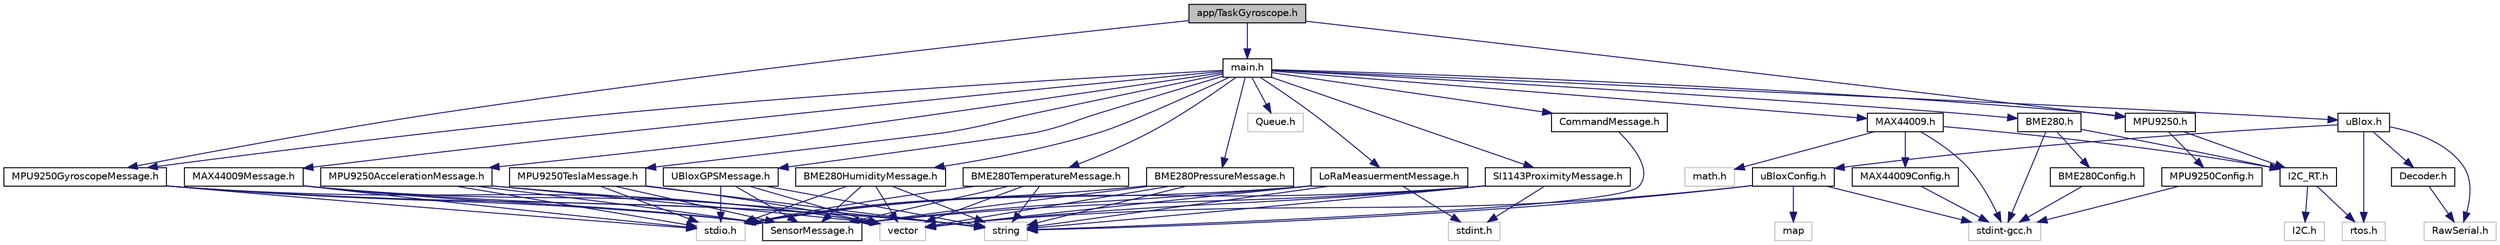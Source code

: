digraph "app/TaskGyroscope.h"
{
  edge [fontname="Helvetica",fontsize="10",labelfontname="Helvetica",labelfontsize="10"];
  node [fontname="Helvetica",fontsize="10",shape=record];
  Node1 [label="app/TaskGyroscope.h",height=0.2,width=0.4,color="black", fillcolor="grey75", style="filled", fontcolor="black"];
  Node1 -> Node2 [color="midnightblue",fontsize="10",style="solid"];
  Node2 [label="MPU9250.h",height=0.2,width=0.4,color="black", fillcolor="white", style="filled",URL="$_m_p_u9250_8h.html"];
  Node2 -> Node3 [color="midnightblue",fontsize="10",style="solid"];
  Node3 [label="I2C_RT.h",height=0.2,width=0.4,color="black", fillcolor="white", style="filled",URL="$_i2_c___r_t_8h.html"];
  Node3 -> Node4 [color="midnightblue",fontsize="10",style="solid"];
  Node4 [label="I2C.h",height=0.2,width=0.4,color="grey75", fillcolor="white", style="filled"];
  Node3 -> Node5 [color="midnightblue",fontsize="10",style="solid"];
  Node5 [label="rtos.h",height=0.2,width=0.4,color="grey75", fillcolor="white", style="filled"];
  Node2 -> Node6 [color="midnightblue",fontsize="10",style="solid"];
  Node6 [label="MPU9250Config.h",height=0.2,width=0.4,color="black", fillcolor="white", style="filled",URL="$_m_p_u9250_config_8h.html"];
  Node6 -> Node7 [color="midnightblue",fontsize="10",style="solid"];
  Node7 [label="stdint-gcc.h",height=0.2,width=0.4,color="grey75", fillcolor="white", style="filled"];
  Node1 -> Node8 [color="midnightblue",fontsize="10",style="solid"];
  Node8 [label="MPU9250GyroscopeMessage.h",height=0.2,width=0.4,color="black", fillcolor="white", style="filled",URL="$_m_p_u9250_gyroscope_message_8h.html"];
  Node8 -> Node9 [color="midnightblue",fontsize="10",style="solid"];
  Node9 [label="stdio.h",height=0.2,width=0.4,color="grey75", fillcolor="white", style="filled"];
  Node8 -> Node10 [color="midnightblue",fontsize="10",style="solid"];
  Node10 [label="string",height=0.2,width=0.4,color="grey75", fillcolor="white", style="filled"];
  Node8 -> Node11 [color="midnightblue",fontsize="10",style="solid"];
  Node11 [label="vector",height=0.2,width=0.4,color="grey75", fillcolor="white", style="filled"];
  Node8 -> Node12 [color="midnightblue",fontsize="10",style="solid"];
  Node12 [label="SensorMessage.h",height=0.2,width=0.4,color="black", fillcolor="white", style="filled",URL="$_sensor_message_8h.html"];
  Node1 -> Node13 [color="midnightblue",fontsize="10",style="solid"];
  Node13 [label="main.h",height=0.2,width=0.4,color="black", fillcolor="white", style="filled",URL="$main_8h_source.html"];
  Node13 -> Node14 [color="midnightblue",fontsize="10",style="solid"];
  Node14 [label="Queue.h",height=0.2,width=0.4,color="grey75", fillcolor="white", style="filled"];
  Node13 -> Node15 [color="midnightblue",fontsize="10",style="solid"];
  Node15 [label="BME280.h",height=0.2,width=0.4,color="black", fillcolor="white", style="filled",URL="$_b_m_e280_8h_source.html"];
  Node15 -> Node7 [color="midnightblue",fontsize="10",style="solid"];
  Node15 -> Node3 [color="midnightblue",fontsize="10",style="solid"];
  Node15 -> Node16 [color="midnightblue",fontsize="10",style="solid"];
  Node16 [label="BME280Config.h",height=0.2,width=0.4,color="black", fillcolor="white", style="filled",URL="$_b_m_e280_config_8h.html"];
  Node16 -> Node7 [color="midnightblue",fontsize="10",style="solid"];
  Node13 -> Node17 [color="midnightblue",fontsize="10",style="solid"];
  Node17 [label="BME280TemperatureMessage.h",height=0.2,width=0.4,color="black", fillcolor="white", style="filled",URL="$_b_m_e280_temperature_message_8h.html"];
  Node17 -> Node9 [color="midnightblue",fontsize="10",style="solid"];
  Node17 -> Node10 [color="midnightblue",fontsize="10",style="solid"];
  Node17 -> Node11 [color="midnightblue",fontsize="10",style="solid"];
  Node17 -> Node12 [color="midnightblue",fontsize="10",style="solid"];
  Node13 -> Node18 [color="midnightblue",fontsize="10",style="solid"];
  Node18 [label="BME280PressureMessage.h",height=0.2,width=0.4,color="black", fillcolor="white", style="filled",URL="$_b_m_e280_pressure_message_8h.html"];
  Node18 -> Node9 [color="midnightblue",fontsize="10",style="solid"];
  Node18 -> Node10 [color="midnightblue",fontsize="10",style="solid"];
  Node18 -> Node11 [color="midnightblue",fontsize="10",style="solid"];
  Node18 -> Node12 [color="midnightblue",fontsize="10",style="solid"];
  Node13 -> Node19 [color="midnightblue",fontsize="10",style="solid"];
  Node19 [label="BME280HumidityMessage.h",height=0.2,width=0.4,color="black", fillcolor="white", style="filled",URL="$_b_m_e280_humidity_message_8h.html"];
  Node19 -> Node9 [color="midnightblue",fontsize="10",style="solid"];
  Node19 -> Node10 [color="midnightblue",fontsize="10",style="solid"];
  Node19 -> Node11 [color="midnightblue",fontsize="10",style="solid"];
  Node19 -> Node12 [color="midnightblue",fontsize="10",style="solid"];
  Node13 -> Node20 [color="midnightblue",fontsize="10",style="solid"];
  Node20 [label="MAX44009.h",height=0.2,width=0.4,color="black", fillcolor="white", style="filled",URL="$_m_a_x44009_8h.html"];
  Node20 -> Node7 [color="midnightblue",fontsize="10",style="solid"];
  Node20 -> Node21 [color="midnightblue",fontsize="10",style="solid"];
  Node21 [label="math.h",height=0.2,width=0.4,color="grey75", fillcolor="white", style="filled"];
  Node20 -> Node3 [color="midnightblue",fontsize="10",style="solid"];
  Node20 -> Node22 [color="midnightblue",fontsize="10",style="solid"];
  Node22 [label="MAX44009Config.h",height=0.2,width=0.4,color="black", fillcolor="white", style="filled",URL="$_m_a_x44009_config_8h.html"];
  Node22 -> Node7 [color="midnightblue",fontsize="10",style="solid"];
  Node13 -> Node23 [color="midnightblue",fontsize="10",style="solid"];
  Node23 [label="MAX44009Message.h",height=0.2,width=0.4,color="black", fillcolor="white", style="filled",URL="$_m_a_x44009_message_8h.html"];
  Node23 -> Node10 [color="midnightblue",fontsize="10",style="solid"];
  Node23 -> Node11 [color="midnightblue",fontsize="10",style="solid"];
  Node23 -> Node9 [color="midnightblue",fontsize="10",style="solid"];
  Node23 -> Node12 [color="midnightblue",fontsize="10",style="solid"];
  Node13 -> Node2 [color="midnightblue",fontsize="10",style="solid"];
  Node13 -> Node24 [color="midnightblue",fontsize="10",style="solid"];
  Node24 [label="MPU9250AccelerationMessage.h",height=0.2,width=0.4,color="black", fillcolor="white", style="filled",URL="$_m_p_u9250_acceleration_message_8h.html"];
  Node24 -> Node9 [color="midnightblue",fontsize="10",style="solid"];
  Node24 -> Node10 [color="midnightblue",fontsize="10",style="solid"];
  Node24 -> Node11 [color="midnightblue",fontsize="10",style="solid"];
  Node24 -> Node12 [color="midnightblue",fontsize="10",style="solid"];
  Node13 -> Node8 [color="midnightblue",fontsize="10",style="solid"];
  Node13 -> Node25 [color="midnightblue",fontsize="10",style="solid"];
  Node25 [label="MPU9250TeslaMessage.h",height=0.2,width=0.4,color="black", fillcolor="white", style="filled",URL="$_m_p_u9250_tesla_message_8h.html"];
  Node25 -> Node9 [color="midnightblue",fontsize="10",style="solid"];
  Node25 -> Node10 [color="midnightblue",fontsize="10",style="solid"];
  Node25 -> Node11 [color="midnightblue",fontsize="10",style="solid"];
  Node25 -> Node12 [color="midnightblue",fontsize="10",style="solid"];
  Node13 -> Node26 [color="midnightblue",fontsize="10",style="solid"];
  Node26 [label="SI1143ProximityMessage.h",height=0.2,width=0.4,color="black", fillcolor="white", style="filled",URL="$_s_i1143_proximity_message_8h.html"];
  Node26 -> Node9 [color="midnightblue",fontsize="10",style="solid"];
  Node26 -> Node10 [color="midnightblue",fontsize="10",style="solid"];
  Node26 -> Node11 [color="midnightblue",fontsize="10",style="solid"];
  Node26 -> Node27 [color="midnightblue",fontsize="10",style="solid"];
  Node27 [label="stdint.h",height=0.2,width=0.4,color="grey75", fillcolor="white", style="filled"];
  Node26 -> Node12 [color="midnightblue",fontsize="10",style="solid"];
  Node13 -> Node28 [color="midnightblue",fontsize="10",style="solid"];
  Node28 [label="uBlox.h",height=0.2,width=0.4,color="black", fillcolor="white", style="filled",URL="$u_blox_8h.html"];
  Node28 -> Node29 [color="midnightblue",fontsize="10",style="solid"];
  Node29 [label="RawSerial.h",height=0.2,width=0.4,color="grey75", fillcolor="white", style="filled"];
  Node28 -> Node5 [color="midnightblue",fontsize="10",style="solid"];
  Node28 -> Node30 [color="midnightblue",fontsize="10",style="solid"];
  Node30 [label="Decoder.h",height=0.2,width=0.4,color="black", fillcolor="white", style="filled",URL="$_decoder_8h.html"];
  Node30 -> Node29 [color="midnightblue",fontsize="10",style="solid"];
  Node28 -> Node31 [color="midnightblue",fontsize="10",style="solid"];
  Node31 [label="uBloxConfig.h",height=0.2,width=0.4,color="black", fillcolor="white", style="filled",URL="$u_blox_config_8h.html"];
  Node31 -> Node10 [color="midnightblue",fontsize="10",style="solid"];
  Node31 -> Node32 [color="midnightblue",fontsize="10",style="solid"];
  Node32 [label="map",height=0.2,width=0.4,color="grey75", fillcolor="white", style="filled"];
  Node31 -> Node11 [color="midnightblue",fontsize="10",style="solid"];
  Node31 -> Node7 [color="midnightblue",fontsize="10",style="solid"];
  Node13 -> Node33 [color="midnightblue",fontsize="10",style="solid"];
  Node33 [label="UBloxGPSMessage.h",height=0.2,width=0.4,color="black", fillcolor="white", style="filled",URL="$_u_blox_g_p_s_message_8h.html"];
  Node33 -> Node9 [color="midnightblue",fontsize="10",style="solid"];
  Node33 -> Node10 [color="midnightblue",fontsize="10",style="solid"];
  Node33 -> Node11 [color="midnightblue",fontsize="10",style="solid"];
  Node33 -> Node12 [color="midnightblue",fontsize="10",style="solid"];
  Node13 -> Node34 [color="midnightblue",fontsize="10",style="solid"];
  Node34 [label="LoRaMeasuermentMessage.h",height=0.2,width=0.4,color="black", fillcolor="white", style="filled",URL="$_lo_ra_measuerment_message_8h.html"];
  Node34 -> Node9 [color="midnightblue",fontsize="10",style="solid"];
  Node34 -> Node27 [color="midnightblue",fontsize="10",style="solid"];
  Node34 -> Node10 [color="midnightblue",fontsize="10",style="solid"];
  Node34 -> Node11 [color="midnightblue",fontsize="10",style="solid"];
  Node34 -> Node12 [color="midnightblue",fontsize="10",style="solid"];
  Node13 -> Node35 [color="midnightblue",fontsize="10",style="solid"];
  Node35 [label="CommandMessage.h",height=0.2,width=0.4,color="black", fillcolor="white", style="filled",URL="$_command_message_8h_source.html"];
  Node35 -> Node10 [color="midnightblue",fontsize="10",style="solid"];
}
